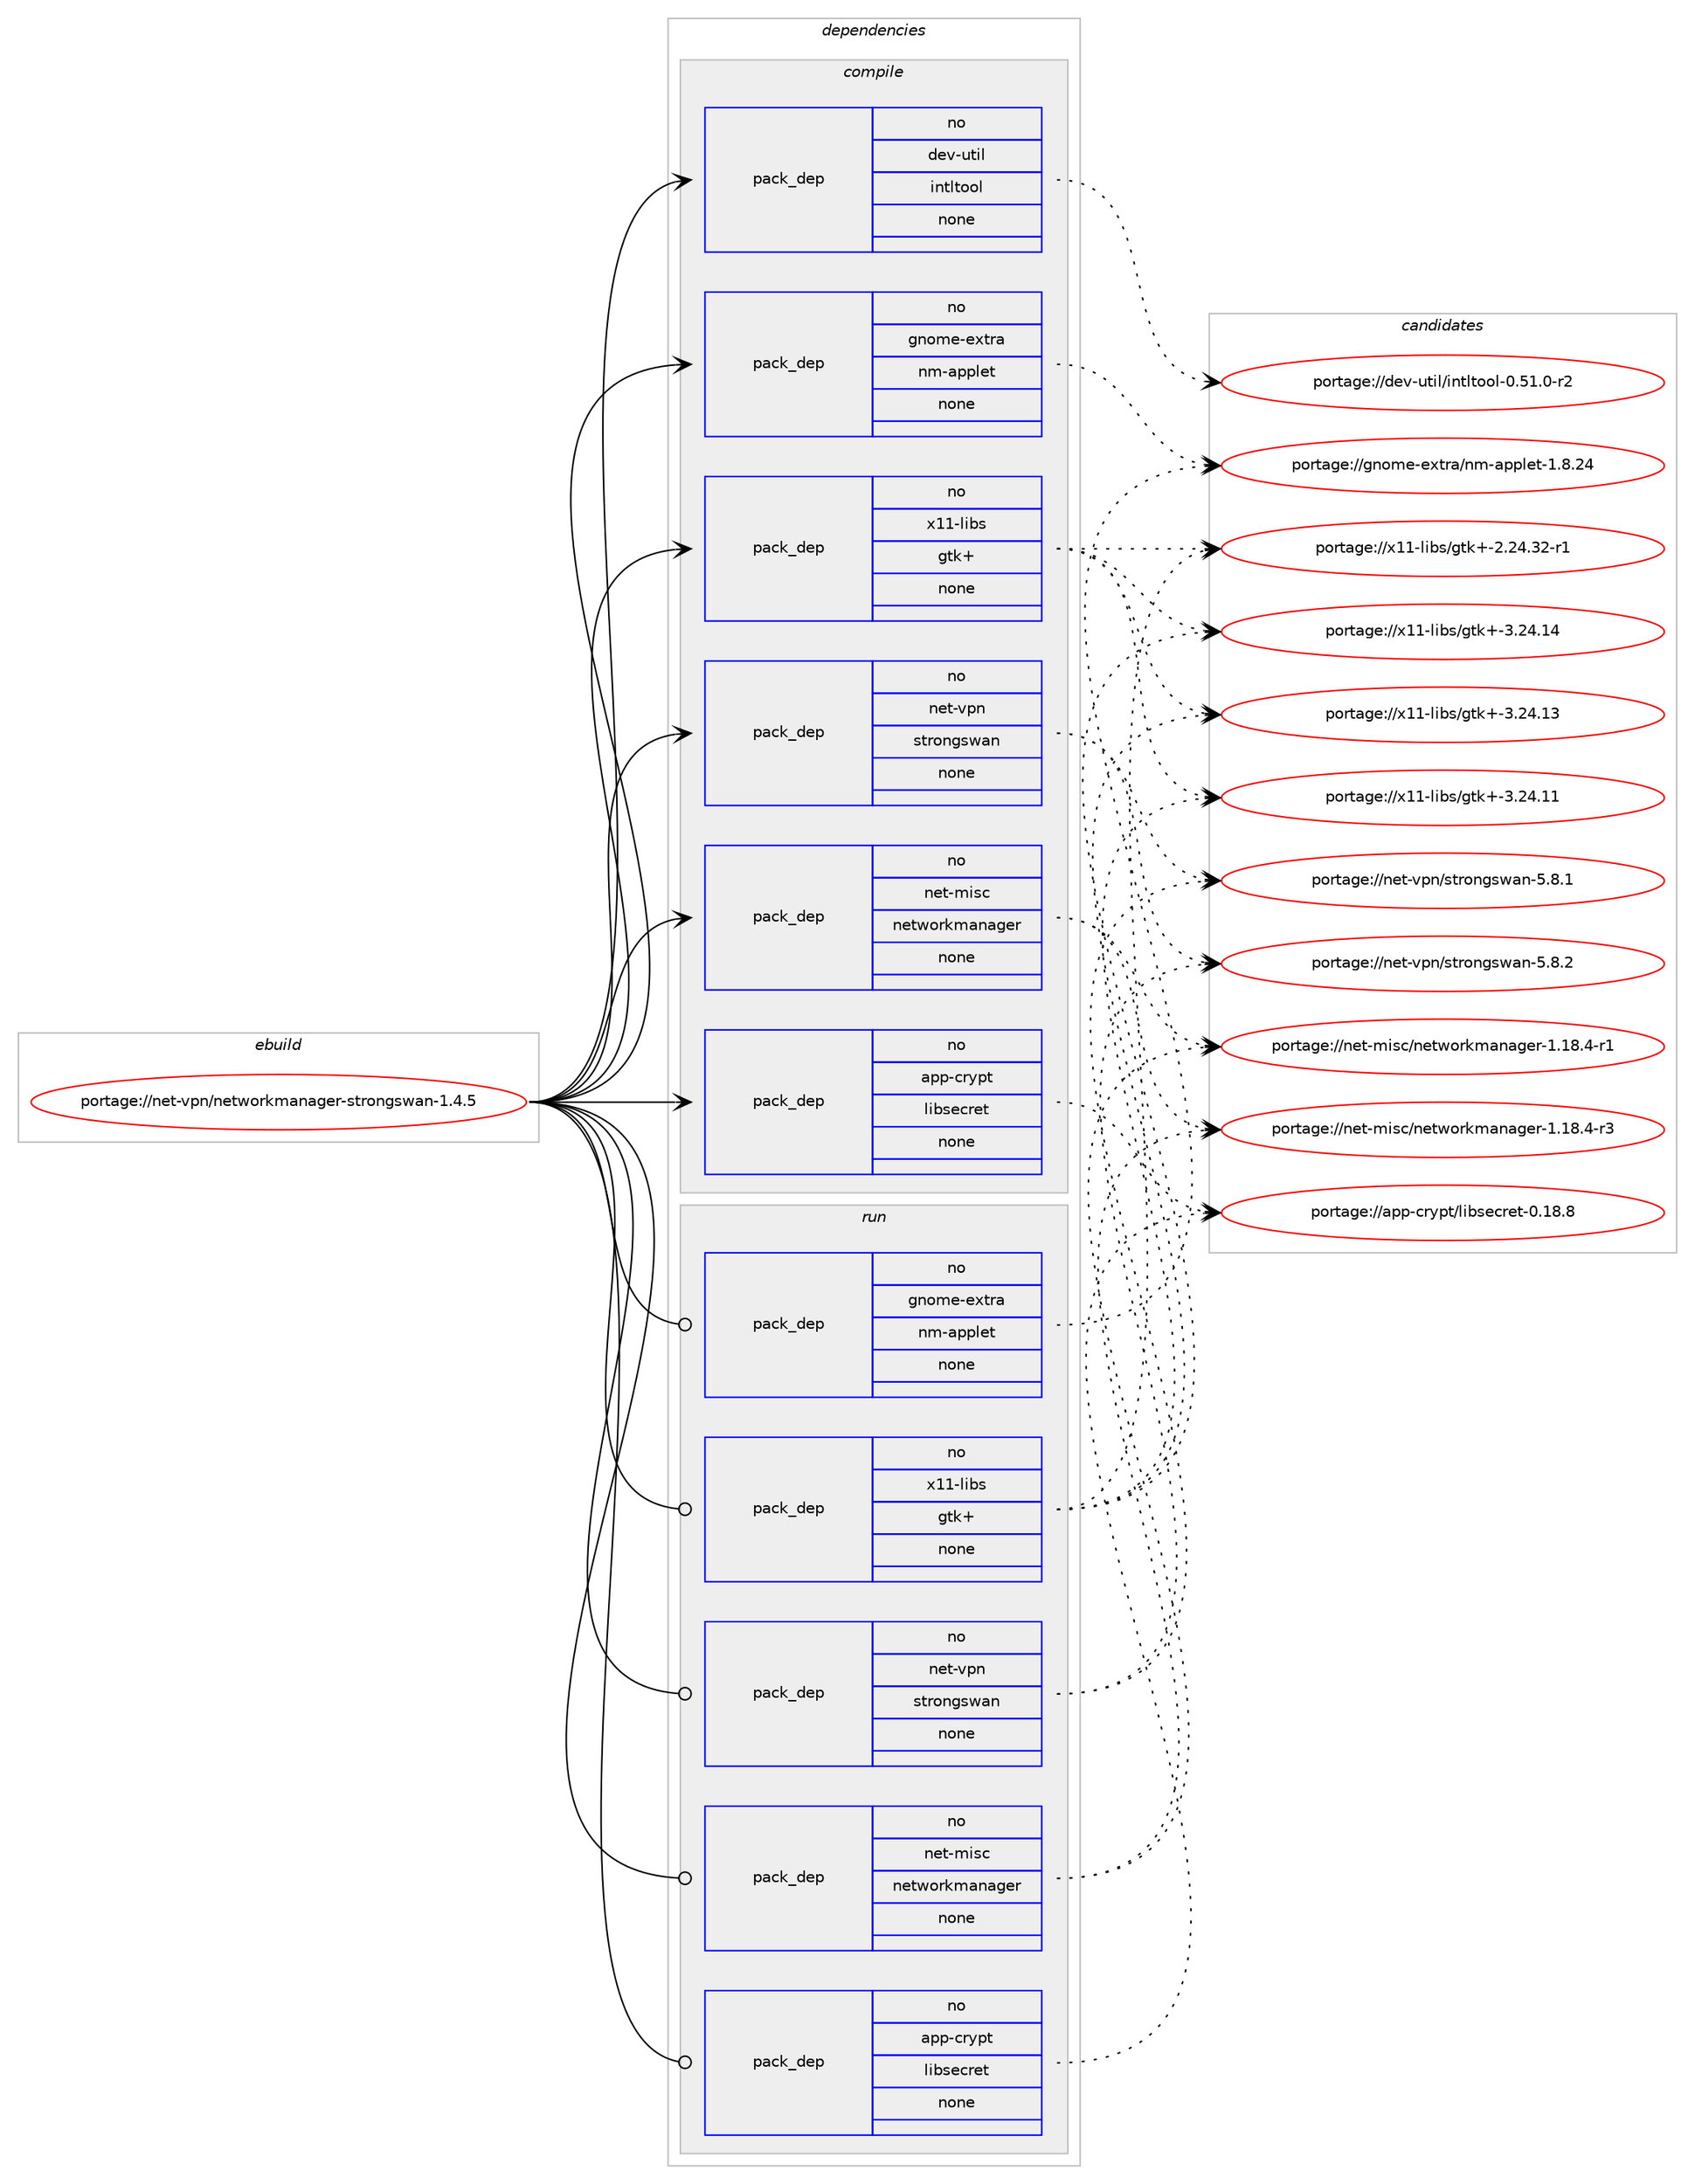 digraph prolog {

# *************
# Graph options
# *************

newrank=true;
concentrate=true;
compound=true;
graph [rankdir=LR,fontname=Helvetica,fontsize=10,ranksep=1.5];#, ranksep=2.5, nodesep=0.2];
edge  [arrowhead=vee];
node  [fontname=Helvetica,fontsize=10];

# **********
# The ebuild
# **********

subgraph cluster_leftcol {
color=gray;
rank=same;
label=<<i>ebuild</i>>;
id [label="portage://net-vpn/networkmanager-strongswan-1.4.5", color=red, width=4, href="../net-vpn/networkmanager-strongswan-1.4.5.svg"];
}

# ****************
# The dependencies
# ****************

subgraph cluster_midcol {
color=gray;
label=<<i>dependencies</i>>;
subgraph cluster_compile {
fillcolor="#eeeeee";
style=filled;
label=<<i>compile</i>>;
subgraph pack52243 {
dependency66648 [label=<<TABLE BORDER="0" CELLBORDER="1" CELLSPACING="0" CELLPADDING="4" WIDTH="220"><TR><TD ROWSPAN="6" CELLPADDING="30">pack_dep</TD></TR><TR><TD WIDTH="110">no</TD></TR><TR><TD>app-crypt</TD></TR><TR><TD>libsecret</TD></TR><TR><TD>none</TD></TR><TR><TD></TD></TR></TABLE>>, shape=none, color=blue];
}
id:e -> dependency66648:w [weight=20,style="solid",arrowhead="vee"];
subgraph pack52244 {
dependency66649 [label=<<TABLE BORDER="0" CELLBORDER="1" CELLSPACING="0" CELLPADDING="4" WIDTH="220"><TR><TD ROWSPAN="6" CELLPADDING="30">pack_dep</TD></TR><TR><TD WIDTH="110">no</TD></TR><TR><TD>dev-util</TD></TR><TR><TD>intltool</TD></TR><TR><TD>none</TD></TR><TR><TD></TD></TR></TABLE>>, shape=none, color=blue];
}
id:e -> dependency66649:w [weight=20,style="solid",arrowhead="vee"];
subgraph pack52245 {
dependency66650 [label=<<TABLE BORDER="0" CELLBORDER="1" CELLSPACING="0" CELLPADDING="4" WIDTH="220"><TR><TD ROWSPAN="6" CELLPADDING="30">pack_dep</TD></TR><TR><TD WIDTH="110">no</TD></TR><TR><TD>gnome-extra</TD></TR><TR><TD>nm-applet</TD></TR><TR><TD>none</TD></TR><TR><TD></TD></TR></TABLE>>, shape=none, color=blue];
}
id:e -> dependency66650:w [weight=20,style="solid",arrowhead="vee"];
subgraph pack52246 {
dependency66651 [label=<<TABLE BORDER="0" CELLBORDER="1" CELLSPACING="0" CELLPADDING="4" WIDTH="220"><TR><TD ROWSPAN="6" CELLPADDING="30">pack_dep</TD></TR><TR><TD WIDTH="110">no</TD></TR><TR><TD>net-misc</TD></TR><TR><TD>networkmanager</TD></TR><TR><TD>none</TD></TR><TR><TD></TD></TR></TABLE>>, shape=none, color=blue];
}
id:e -> dependency66651:w [weight=20,style="solid",arrowhead="vee"];
subgraph pack52247 {
dependency66652 [label=<<TABLE BORDER="0" CELLBORDER="1" CELLSPACING="0" CELLPADDING="4" WIDTH="220"><TR><TD ROWSPAN="6" CELLPADDING="30">pack_dep</TD></TR><TR><TD WIDTH="110">no</TD></TR><TR><TD>net-vpn</TD></TR><TR><TD>strongswan</TD></TR><TR><TD>none</TD></TR><TR><TD></TD></TR></TABLE>>, shape=none, color=blue];
}
id:e -> dependency66652:w [weight=20,style="solid",arrowhead="vee"];
subgraph pack52248 {
dependency66653 [label=<<TABLE BORDER="0" CELLBORDER="1" CELLSPACING="0" CELLPADDING="4" WIDTH="220"><TR><TD ROWSPAN="6" CELLPADDING="30">pack_dep</TD></TR><TR><TD WIDTH="110">no</TD></TR><TR><TD>x11-libs</TD></TR><TR><TD>gtk+</TD></TR><TR><TD>none</TD></TR><TR><TD></TD></TR></TABLE>>, shape=none, color=blue];
}
id:e -> dependency66653:w [weight=20,style="solid",arrowhead="vee"];
}
subgraph cluster_compileandrun {
fillcolor="#eeeeee";
style=filled;
label=<<i>compile and run</i>>;
}
subgraph cluster_run {
fillcolor="#eeeeee";
style=filled;
label=<<i>run</i>>;
subgraph pack52249 {
dependency66654 [label=<<TABLE BORDER="0" CELLBORDER="1" CELLSPACING="0" CELLPADDING="4" WIDTH="220"><TR><TD ROWSPAN="6" CELLPADDING="30">pack_dep</TD></TR><TR><TD WIDTH="110">no</TD></TR><TR><TD>app-crypt</TD></TR><TR><TD>libsecret</TD></TR><TR><TD>none</TD></TR><TR><TD></TD></TR></TABLE>>, shape=none, color=blue];
}
id:e -> dependency66654:w [weight=20,style="solid",arrowhead="odot"];
subgraph pack52250 {
dependency66655 [label=<<TABLE BORDER="0" CELLBORDER="1" CELLSPACING="0" CELLPADDING="4" WIDTH="220"><TR><TD ROWSPAN="6" CELLPADDING="30">pack_dep</TD></TR><TR><TD WIDTH="110">no</TD></TR><TR><TD>gnome-extra</TD></TR><TR><TD>nm-applet</TD></TR><TR><TD>none</TD></TR><TR><TD></TD></TR></TABLE>>, shape=none, color=blue];
}
id:e -> dependency66655:w [weight=20,style="solid",arrowhead="odot"];
subgraph pack52251 {
dependency66656 [label=<<TABLE BORDER="0" CELLBORDER="1" CELLSPACING="0" CELLPADDING="4" WIDTH="220"><TR><TD ROWSPAN="6" CELLPADDING="30">pack_dep</TD></TR><TR><TD WIDTH="110">no</TD></TR><TR><TD>net-misc</TD></TR><TR><TD>networkmanager</TD></TR><TR><TD>none</TD></TR><TR><TD></TD></TR></TABLE>>, shape=none, color=blue];
}
id:e -> dependency66656:w [weight=20,style="solid",arrowhead="odot"];
subgraph pack52252 {
dependency66657 [label=<<TABLE BORDER="0" CELLBORDER="1" CELLSPACING="0" CELLPADDING="4" WIDTH="220"><TR><TD ROWSPAN="6" CELLPADDING="30">pack_dep</TD></TR><TR><TD WIDTH="110">no</TD></TR><TR><TD>net-vpn</TD></TR><TR><TD>strongswan</TD></TR><TR><TD>none</TD></TR><TR><TD></TD></TR></TABLE>>, shape=none, color=blue];
}
id:e -> dependency66657:w [weight=20,style="solid",arrowhead="odot"];
subgraph pack52253 {
dependency66658 [label=<<TABLE BORDER="0" CELLBORDER="1" CELLSPACING="0" CELLPADDING="4" WIDTH="220"><TR><TD ROWSPAN="6" CELLPADDING="30">pack_dep</TD></TR><TR><TD WIDTH="110">no</TD></TR><TR><TD>x11-libs</TD></TR><TR><TD>gtk+</TD></TR><TR><TD>none</TD></TR><TR><TD></TD></TR></TABLE>>, shape=none, color=blue];
}
id:e -> dependency66658:w [weight=20,style="solid",arrowhead="odot"];
}
}

# **************
# The candidates
# **************

subgraph cluster_choices {
rank=same;
color=gray;
label=<<i>candidates</i>>;

subgraph choice52243 {
color=black;
nodesep=1;
choice97112112459911412111211647108105981151019911410111645484649564656 [label="portage://app-crypt/libsecret-0.18.8", color=red, width=4,href="../app-crypt/libsecret-0.18.8.svg"];
dependency66648:e -> choice97112112459911412111211647108105981151019911410111645484649564656:w [style=dotted,weight="100"];
}
subgraph choice52244 {
color=black;
nodesep=1;
choice1001011184511711610510847105110116108116111111108454846534946484511450 [label="portage://dev-util/intltool-0.51.0-r2", color=red, width=4,href="../dev-util/intltool-0.51.0-r2.svg"];
dependency66649:e -> choice1001011184511711610510847105110116108116111111108454846534946484511450:w [style=dotted,weight="100"];
}
subgraph choice52245 {
color=black;
nodesep=1;
choice103110111109101451011201161149747110109459711211210810111645494656465052 [label="portage://gnome-extra/nm-applet-1.8.24", color=red, width=4,href="../gnome-extra/nm-applet-1.8.24.svg"];
dependency66650:e -> choice103110111109101451011201161149747110109459711211210810111645494656465052:w [style=dotted,weight="100"];
}
subgraph choice52246 {
color=black;
nodesep=1;
choice1101011164510910511599471101011161191111141071099711097103101114454946495646524511451 [label="portage://net-misc/networkmanager-1.18.4-r3", color=red, width=4,href="../net-misc/networkmanager-1.18.4-r3.svg"];
choice1101011164510910511599471101011161191111141071099711097103101114454946495646524511449 [label="portage://net-misc/networkmanager-1.18.4-r1", color=red, width=4,href="../net-misc/networkmanager-1.18.4-r1.svg"];
dependency66651:e -> choice1101011164510910511599471101011161191111141071099711097103101114454946495646524511451:w [style=dotted,weight="100"];
dependency66651:e -> choice1101011164510910511599471101011161191111141071099711097103101114454946495646524511449:w [style=dotted,weight="100"];
}
subgraph choice52247 {
color=black;
nodesep=1;
choice110101116451181121104711511611411111010311511997110455346564650 [label="portage://net-vpn/strongswan-5.8.2", color=red, width=4,href="../net-vpn/strongswan-5.8.2.svg"];
choice110101116451181121104711511611411111010311511997110455346564649 [label="portage://net-vpn/strongswan-5.8.1", color=red, width=4,href="../net-vpn/strongswan-5.8.1.svg"];
dependency66652:e -> choice110101116451181121104711511611411111010311511997110455346564650:w [style=dotted,weight="100"];
dependency66652:e -> choice110101116451181121104711511611411111010311511997110455346564649:w [style=dotted,weight="100"];
}
subgraph choice52248 {
color=black;
nodesep=1;
choice1204949451081059811547103116107434551465052464952 [label="portage://x11-libs/gtk+-3.24.14", color=red, width=4,href="../x11-libs/gtk+-3.24.14.svg"];
choice1204949451081059811547103116107434551465052464951 [label="portage://x11-libs/gtk+-3.24.13", color=red, width=4,href="../x11-libs/gtk+-3.24.13.svg"];
choice1204949451081059811547103116107434551465052464949 [label="portage://x11-libs/gtk+-3.24.11", color=red, width=4,href="../x11-libs/gtk+-3.24.11.svg"];
choice12049494510810598115471031161074345504650524651504511449 [label="portage://x11-libs/gtk+-2.24.32-r1", color=red, width=4,href="../x11-libs/gtk+-2.24.32-r1.svg"];
dependency66653:e -> choice1204949451081059811547103116107434551465052464952:w [style=dotted,weight="100"];
dependency66653:e -> choice1204949451081059811547103116107434551465052464951:w [style=dotted,weight="100"];
dependency66653:e -> choice1204949451081059811547103116107434551465052464949:w [style=dotted,weight="100"];
dependency66653:e -> choice12049494510810598115471031161074345504650524651504511449:w [style=dotted,weight="100"];
}
subgraph choice52249 {
color=black;
nodesep=1;
choice97112112459911412111211647108105981151019911410111645484649564656 [label="portage://app-crypt/libsecret-0.18.8", color=red, width=4,href="../app-crypt/libsecret-0.18.8.svg"];
dependency66654:e -> choice97112112459911412111211647108105981151019911410111645484649564656:w [style=dotted,weight="100"];
}
subgraph choice52250 {
color=black;
nodesep=1;
choice103110111109101451011201161149747110109459711211210810111645494656465052 [label="portage://gnome-extra/nm-applet-1.8.24", color=red, width=4,href="../gnome-extra/nm-applet-1.8.24.svg"];
dependency66655:e -> choice103110111109101451011201161149747110109459711211210810111645494656465052:w [style=dotted,weight="100"];
}
subgraph choice52251 {
color=black;
nodesep=1;
choice1101011164510910511599471101011161191111141071099711097103101114454946495646524511451 [label="portage://net-misc/networkmanager-1.18.4-r3", color=red, width=4,href="../net-misc/networkmanager-1.18.4-r3.svg"];
choice1101011164510910511599471101011161191111141071099711097103101114454946495646524511449 [label="portage://net-misc/networkmanager-1.18.4-r1", color=red, width=4,href="../net-misc/networkmanager-1.18.4-r1.svg"];
dependency66656:e -> choice1101011164510910511599471101011161191111141071099711097103101114454946495646524511451:w [style=dotted,weight="100"];
dependency66656:e -> choice1101011164510910511599471101011161191111141071099711097103101114454946495646524511449:w [style=dotted,weight="100"];
}
subgraph choice52252 {
color=black;
nodesep=1;
choice110101116451181121104711511611411111010311511997110455346564650 [label="portage://net-vpn/strongswan-5.8.2", color=red, width=4,href="../net-vpn/strongswan-5.8.2.svg"];
choice110101116451181121104711511611411111010311511997110455346564649 [label="portage://net-vpn/strongswan-5.8.1", color=red, width=4,href="../net-vpn/strongswan-5.8.1.svg"];
dependency66657:e -> choice110101116451181121104711511611411111010311511997110455346564650:w [style=dotted,weight="100"];
dependency66657:e -> choice110101116451181121104711511611411111010311511997110455346564649:w [style=dotted,weight="100"];
}
subgraph choice52253 {
color=black;
nodesep=1;
choice1204949451081059811547103116107434551465052464952 [label="portage://x11-libs/gtk+-3.24.14", color=red, width=4,href="../x11-libs/gtk+-3.24.14.svg"];
choice1204949451081059811547103116107434551465052464951 [label="portage://x11-libs/gtk+-3.24.13", color=red, width=4,href="../x11-libs/gtk+-3.24.13.svg"];
choice1204949451081059811547103116107434551465052464949 [label="portage://x11-libs/gtk+-3.24.11", color=red, width=4,href="../x11-libs/gtk+-3.24.11.svg"];
choice12049494510810598115471031161074345504650524651504511449 [label="portage://x11-libs/gtk+-2.24.32-r1", color=red, width=4,href="../x11-libs/gtk+-2.24.32-r1.svg"];
dependency66658:e -> choice1204949451081059811547103116107434551465052464952:w [style=dotted,weight="100"];
dependency66658:e -> choice1204949451081059811547103116107434551465052464951:w [style=dotted,weight="100"];
dependency66658:e -> choice1204949451081059811547103116107434551465052464949:w [style=dotted,weight="100"];
dependency66658:e -> choice12049494510810598115471031161074345504650524651504511449:w [style=dotted,weight="100"];
}
}

}
